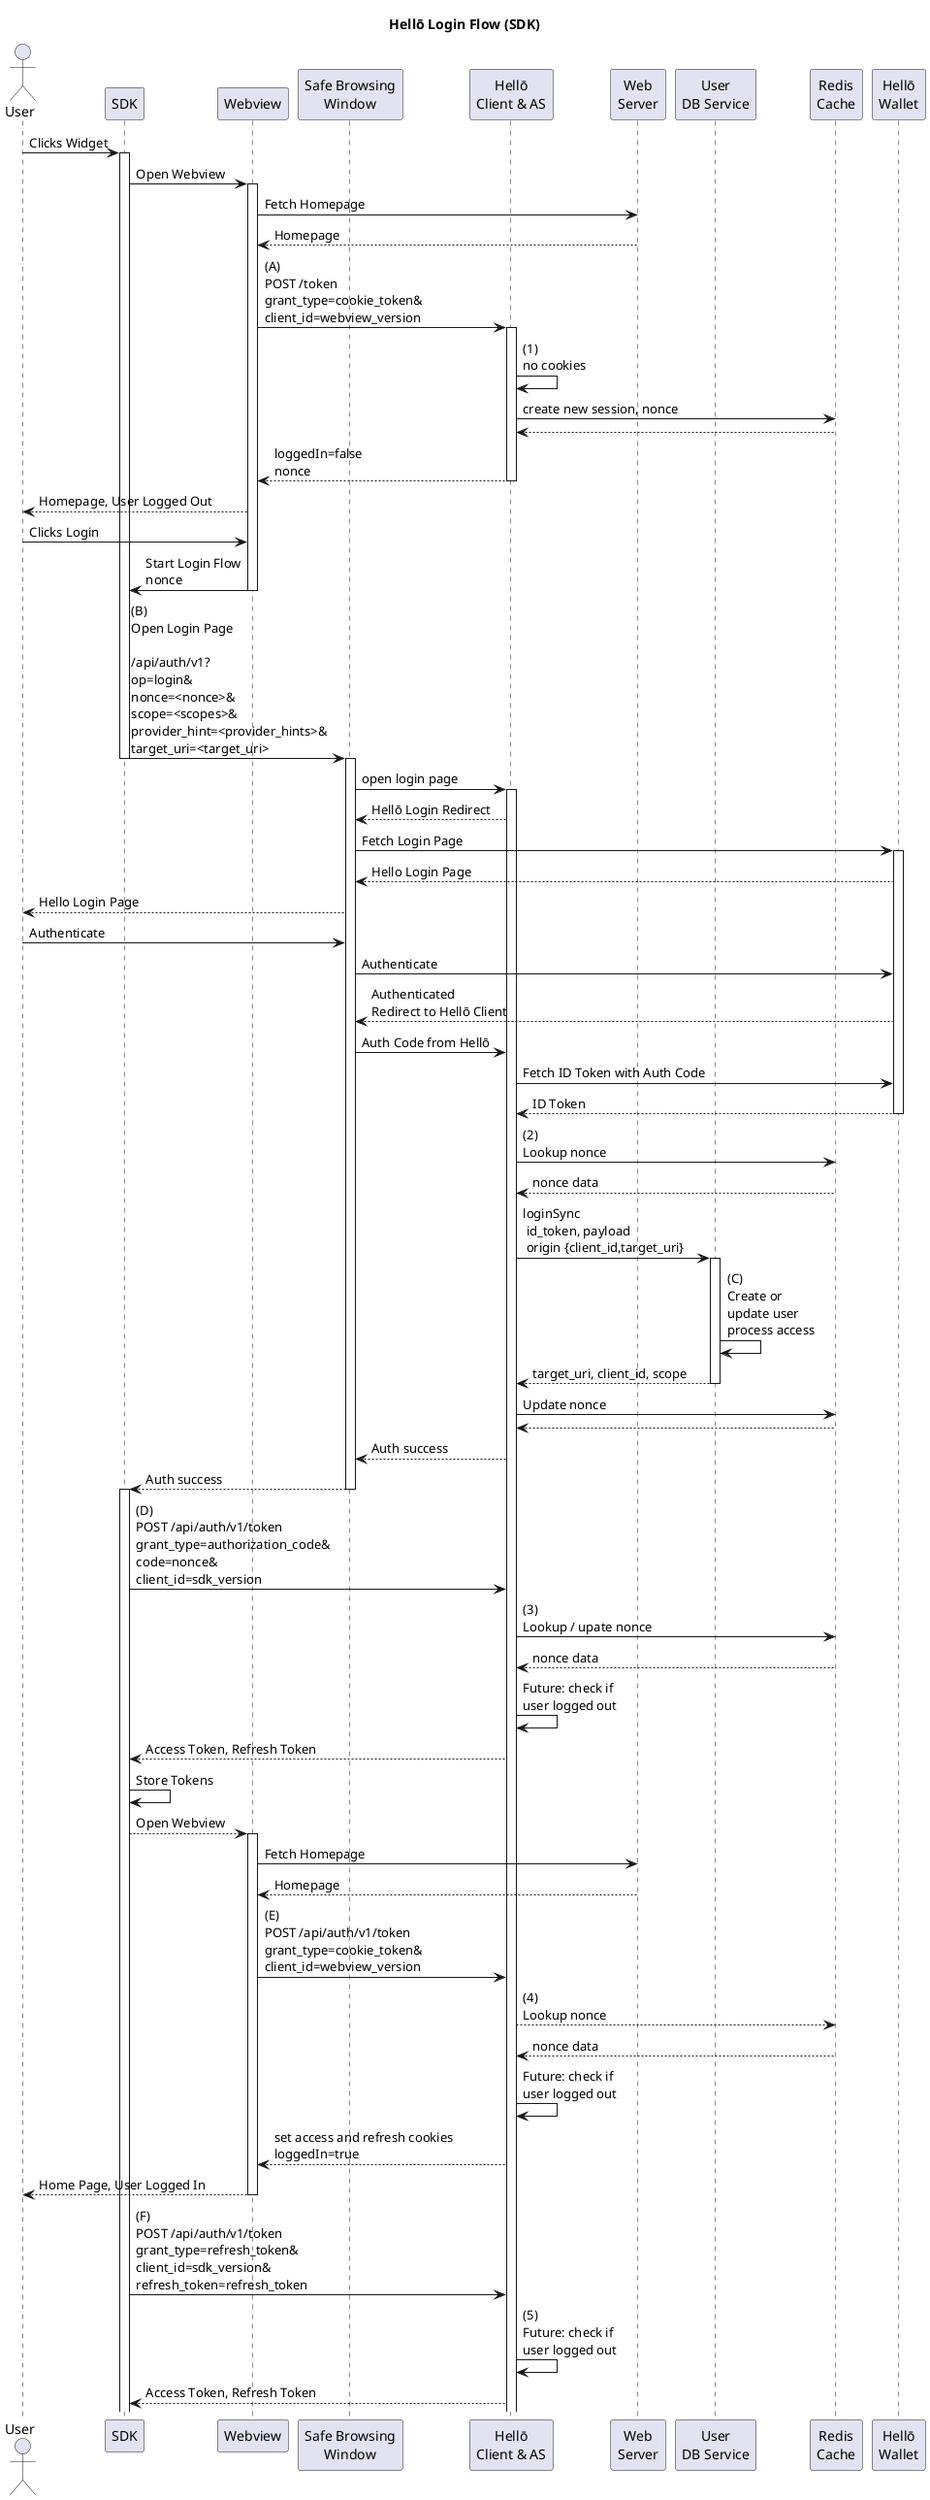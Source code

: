 @startuml
title Hellō Login Flow (SDK)
actor User as user
participant SDK as sdk
participant Webview as wv
participant "Safe Browsing\nWindow" as sbw
participant "Hellō\nClient & AS" as hc
participant "Web\nServer" as ws
participant "User\nDB Service" as db
participant "Redis\nCache" as redis
participant "Hellō\nWallet" as hello

user -> sdk: Clicks Widget
activate sdk
  sdk -> wv: Open Webview
  activate wv
    wv -> ws: Fetch Homepage
    ws --> wv: Homepage
    wv -> hc: (A)\nPOST /token\ngrant_type=cookie_token&\nclient_id=webview_version
    activate hc
      hc -> hc: (1)\nno cookies
      hc -> redis: create new session, nonce
      redis --> hc:
      hc --> wv: loggedIn=false\nnonce
    deactivate hc
    wv --> user: Homepage, User Logged Out
    user -> wv: Clicks Login
    wv -> sdk: Start Login Flow\nnonce
  deactivate wv
    sdk -> sbw: (B)\nOpen Login Page\n\n/api/auth/v1?\nop=login&\nnonce=<nonce>&\nscope=<scopes>&\nprovider_hint=<provider_hints>&\ntarget_uri=<target_uri>
  deactivate sdk
  activate sbw
    sbw -> hc: open login page
    activate hc
      hc --> sbw: Hellō Login Redirect
      sbw -> hello: Fetch Login Page
      activate hello
        hello --> sbw: Hello Login Page
        sbw --> user: Hello Login Page
        user -> sbw: Authenticate
        sbw -> hello: Authenticate
        hello --> sbw: Authenticated\nRedirect to Hellō Client
        sbw -> hc: Auth Code from Hellō
        hc -> hello: Fetch ID Token with Auth Code
        hello --> hc: ID Token
      deactivate
        hc -> redis: (2)\nLookup nonce
        redis --> hc: nonce data
        hc -> db:  loginSync\n id_token, payload\n origin {client_id,target_uri}
        activate db
        db -> db: (C)\nCreate or\nupdate user\nprocess access
          db --> hc: target_uri, client_id, scope 
        deactivate db
        hc -> redis: Update nonce
        redis --> hc:
      hc --> sbw: Auth success
    sbw --> sdk: Auth success
  deactivate sbw
    activate sdk
    sdk -> hc: (D)\nPOST /api/auth/v1/token\ngrant_type=authorization_code&\ncode=nonce&\nclient_id=sdk_version
    hc -> redis: (3)\nLookup / upate nonce
    redis --> hc: nonce data
    hc -> hc: Future: check if\nuser logged out
    hc --> sdk: Access Token, Refresh Token
    sdk -> sdk: Store Tokens
    sdk --> wv: Open Webview
    activate wv
    wv -> ws: Fetch Homepage
    ws --> wv: Homepage
    wv -> hc: (E)\nPOST /api/auth/v1/token\ngrant_type=cookie_token&\nclient_id=webview_version
    hc --> redis: (4)\nLookup nonce
    redis --> hc: nonce data
    hc -> hc: Future: check if\nuser logged out
    hc --> wv: set access and refresh cookies\nloggedIn=true
    wv --> user: Home Page, User Logged In
    deactivate ws
  deactivate wv
  sdk -> hc: (F)\nPOST /api/auth/v1/token\ngrant_type=refresh_token&\nclient_id=sdk_version&\nrefresh_token=refresh_token
  hc -> hc: (5)\nFuture: check if\nuser logged out
  hc --> sdk: Access Token, Refresh Token
deactivate

@enduml